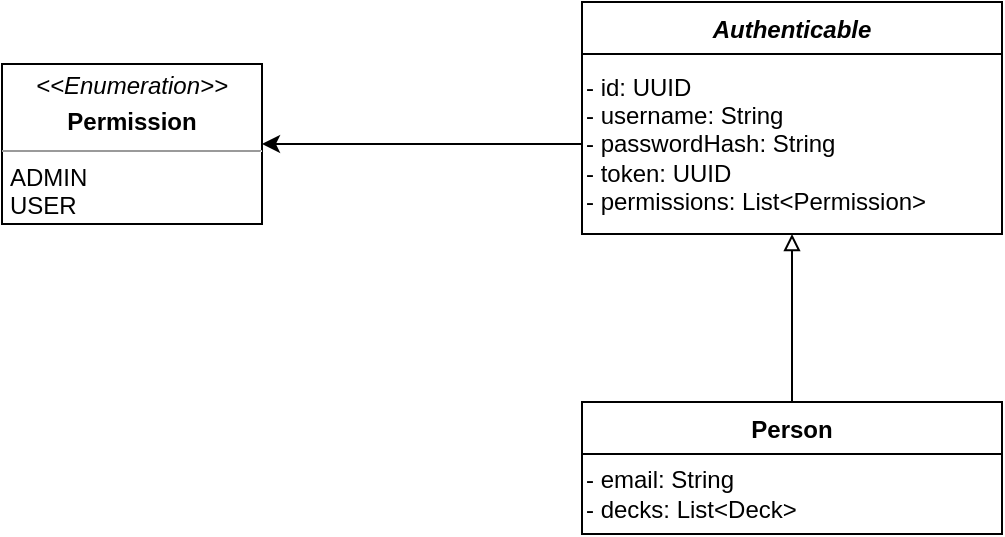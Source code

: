 <mxfile version="21.0.2" type="device"><diagram id="RUdJNrVjtzrYsfgyU6oS" name="Seite-1"><mxGraphModel dx="1434" dy="765" grid="1" gridSize="10" guides="1" tooltips="1" connect="1" arrows="1" fold="1" page="1" pageScale="1" pageWidth="1654" pageHeight="2336" math="0" shadow="0"><root><mxCell id="0"/><mxCell id="1" parent="0"/><mxCell id="evYFqRpFq3UooHufCP0V-2" value="Authenticable" style="swimlane;fontStyle=3;childLayout=stackLayout;horizontal=1;startSize=26;fillColor=none;horizontalStack=0;resizeParent=1;resizeParentMax=0;resizeLast=0;collapsible=1;marginBottom=0;" parent="1" vertex="1"><mxGeometry x="640" y="160" width="210" height="116" as="geometry"/></mxCell><mxCell id="evYFqRpFq3UooHufCP0V-3" value="&lt;div&gt;- id: UUID&lt;/div&gt;&lt;div&gt;- username: String&lt;/div&gt;&lt;div&gt;- passwordHash: String&lt;/div&gt;&lt;div&gt;- token: UUID&lt;/div&gt;&lt;div&gt;- permissions: List&amp;lt;Permission&amp;gt;&lt;br&gt;&lt;/div&gt;" style="text;html=1;align=left;verticalAlign=middle;resizable=0;points=[];autosize=1;strokeColor=none;fillColor=none;" parent="evYFqRpFq3UooHufCP0V-2" vertex="1"><mxGeometry y="26" width="210" height="90" as="geometry"/></mxCell><mxCell id="evYFqRpFq3UooHufCP0V-4" value="&lt;p style=&quot;margin:0px;margin-top:4px;text-align:center;&quot;&gt;&lt;i&gt;&amp;lt;&amp;lt;Enumeration&amp;gt;&amp;gt;&lt;/i&gt;&lt;/p&gt;&lt;p style=&quot;margin:0px;margin-top:4px;text-align:center;&quot;&gt;&lt;b&gt;Permission&lt;/b&gt;&lt;br&gt;&lt;/p&gt;&lt;hr size=&quot;1&quot;&gt;&lt;p style=&quot;margin:0px;margin-left:4px;&quot;&gt;ADMIN&lt;/p&gt;&lt;p style=&quot;margin:0px;margin-left:4px;&quot;&gt;USER&lt;br&gt;&lt;/p&gt;" style="verticalAlign=top;align=left;overflow=fill;fontSize=12;fontFamily=Helvetica;html=1;" parent="1" vertex="1"><mxGeometry x="350" y="191" width="130" height="80" as="geometry"/></mxCell><mxCell id="evYFqRpFq3UooHufCP0V-5" style="edgeStyle=orthogonalEdgeStyle;rounded=0;orthogonalLoop=1;jettySize=auto;html=1;" parent="1" source="evYFqRpFq3UooHufCP0V-3" target="evYFqRpFq3UooHufCP0V-4" edge="1"><mxGeometry relative="1" as="geometry"/></mxCell><mxCell id="evYFqRpFq3UooHufCP0V-11" style="edgeStyle=orthogonalEdgeStyle;rounded=0;orthogonalLoop=1;jettySize=auto;html=1;endArrow=block;endFill=0;" parent="1" source="evYFqRpFq3UooHufCP0V-8" target="evYFqRpFq3UooHufCP0V-3" edge="1"><mxGeometry relative="1" as="geometry"/></mxCell><mxCell id="evYFqRpFq3UooHufCP0V-8" value="Person" style="swimlane;fontStyle=1;childLayout=stackLayout;horizontal=1;startSize=26;fillColor=none;horizontalStack=0;resizeParent=1;resizeParentMax=0;resizeLast=0;collapsible=1;marginBottom=0;" parent="1" vertex="1"><mxGeometry x="640" y="360" width="210" height="66" as="geometry"/></mxCell><mxCell id="evYFqRpFq3UooHufCP0V-9" value="&lt;div&gt;- email: String&lt;/div&gt;&lt;div&gt;- decks: List&amp;lt;Deck&amp;gt;&lt;br&gt;&lt;/div&gt;" style="text;html=1;align=left;verticalAlign=middle;resizable=0;points=[];autosize=1;strokeColor=none;fillColor=none;" parent="evYFqRpFq3UooHufCP0V-8" vertex="1"><mxGeometry y="26" width="210" height="40" as="geometry"/></mxCell></root></mxGraphModel></diagram></mxfile>